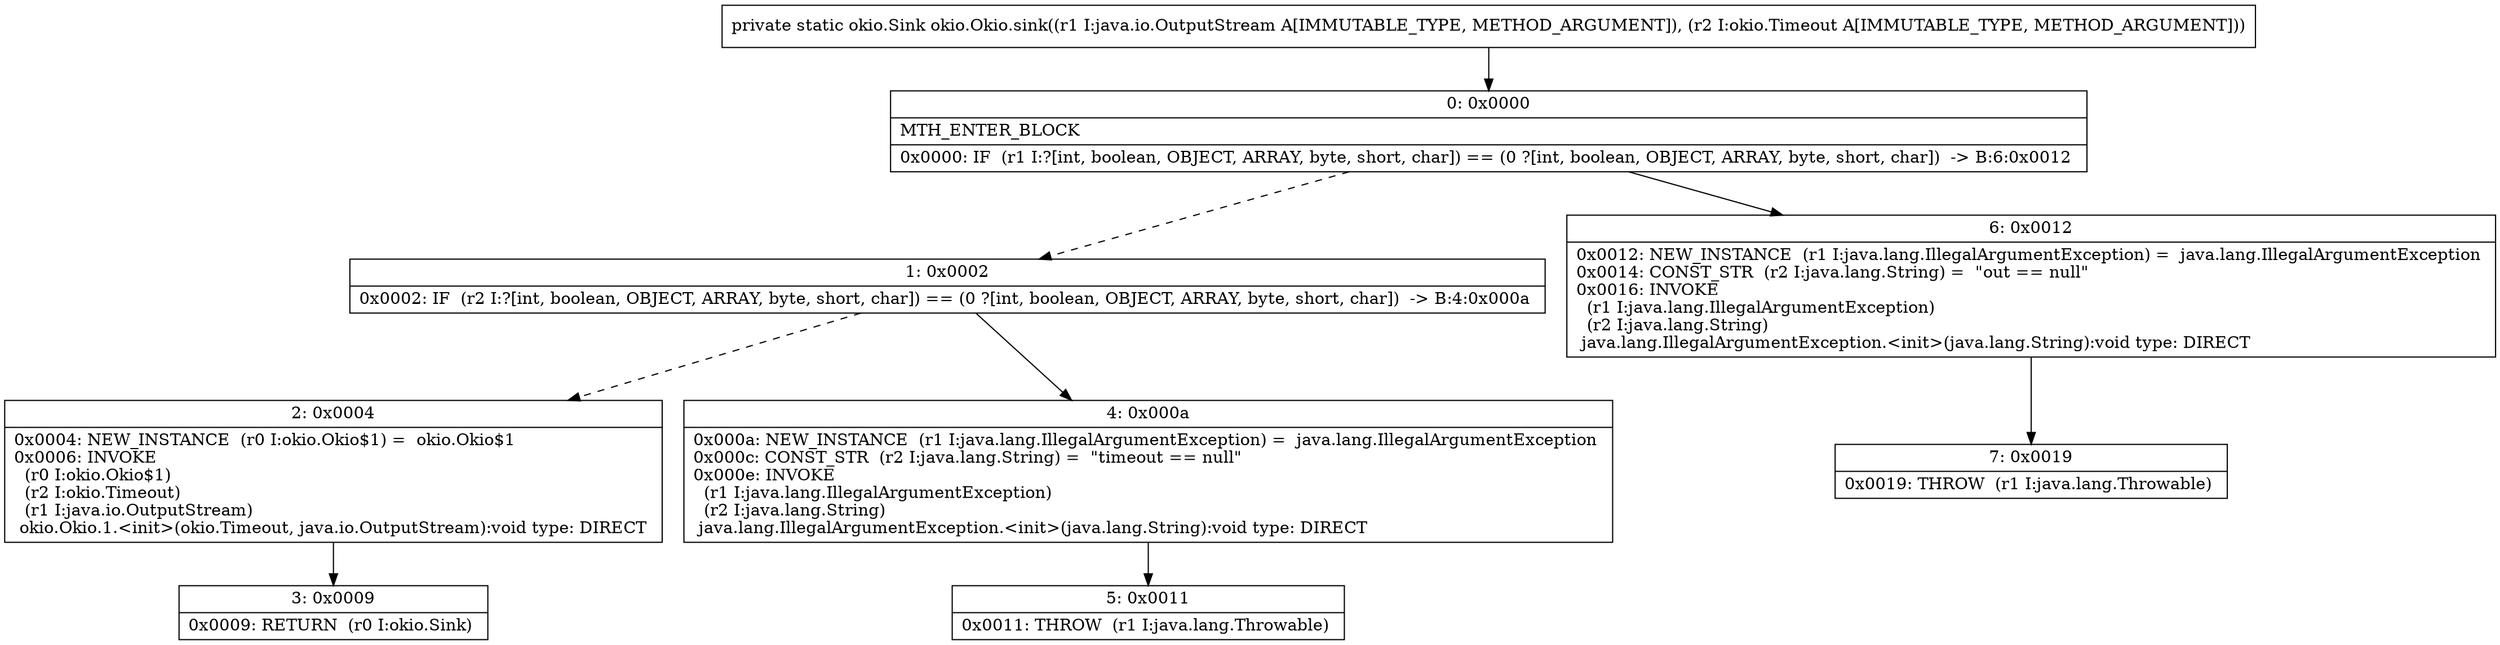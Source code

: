 digraph "CFG forokio.Okio.sink(Ljava\/io\/OutputStream;Lokio\/Timeout;)Lokio\/Sink;" {
Node_0 [shape=record,label="{0\:\ 0x0000|MTH_ENTER_BLOCK\l|0x0000: IF  (r1 I:?[int, boolean, OBJECT, ARRAY, byte, short, char]) == (0 ?[int, boolean, OBJECT, ARRAY, byte, short, char])  \-\> B:6:0x0012 \l}"];
Node_1 [shape=record,label="{1\:\ 0x0002|0x0002: IF  (r2 I:?[int, boolean, OBJECT, ARRAY, byte, short, char]) == (0 ?[int, boolean, OBJECT, ARRAY, byte, short, char])  \-\> B:4:0x000a \l}"];
Node_2 [shape=record,label="{2\:\ 0x0004|0x0004: NEW_INSTANCE  (r0 I:okio.Okio$1) =  okio.Okio$1 \l0x0006: INVOKE  \l  (r0 I:okio.Okio$1)\l  (r2 I:okio.Timeout)\l  (r1 I:java.io.OutputStream)\l okio.Okio.1.\<init\>(okio.Timeout, java.io.OutputStream):void type: DIRECT \l}"];
Node_3 [shape=record,label="{3\:\ 0x0009|0x0009: RETURN  (r0 I:okio.Sink) \l}"];
Node_4 [shape=record,label="{4\:\ 0x000a|0x000a: NEW_INSTANCE  (r1 I:java.lang.IllegalArgumentException) =  java.lang.IllegalArgumentException \l0x000c: CONST_STR  (r2 I:java.lang.String) =  \"timeout == null\" \l0x000e: INVOKE  \l  (r1 I:java.lang.IllegalArgumentException)\l  (r2 I:java.lang.String)\l java.lang.IllegalArgumentException.\<init\>(java.lang.String):void type: DIRECT \l}"];
Node_5 [shape=record,label="{5\:\ 0x0011|0x0011: THROW  (r1 I:java.lang.Throwable) \l}"];
Node_6 [shape=record,label="{6\:\ 0x0012|0x0012: NEW_INSTANCE  (r1 I:java.lang.IllegalArgumentException) =  java.lang.IllegalArgumentException \l0x0014: CONST_STR  (r2 I:java.lang.String) =  \"out == null\" \l0x0016: INVOKE  \l  (r1 I:java.lang.IllegalArgumentException)\l  (r2 I:java.lang.String)\l java.lang.IllegalArgumentException.\<init\>(java.lang.String):void type: DIRECT \l}"];
Node_7 [shape=record,label="{7\:\ 0x0019|0x0019: THROW  (r1 I:java.lang.Throwable) \l}"];
MethodNode[shape=record,label="{private static okio.Sink okio.Okio.sink((r1 I:java.io.OutputStream A[IMMUTABLE_TYPE, METHOD_ARGUMENT]), (r2 I:okio.Timeout A[IMMUTABLE_TYPE, METHOD_ARGUMENT])) }"];
MethodNode -> Node_0;
Node_0 -> Node_1[style=dashed];
Node_0 -> Node_6;
Node_1 -> Node_2[style=dashed];
Node_1 -> Node_4;
Node_2 -> Node_3;
Node_4 -> Node_5;
Node_6 -> Node_7;
}

